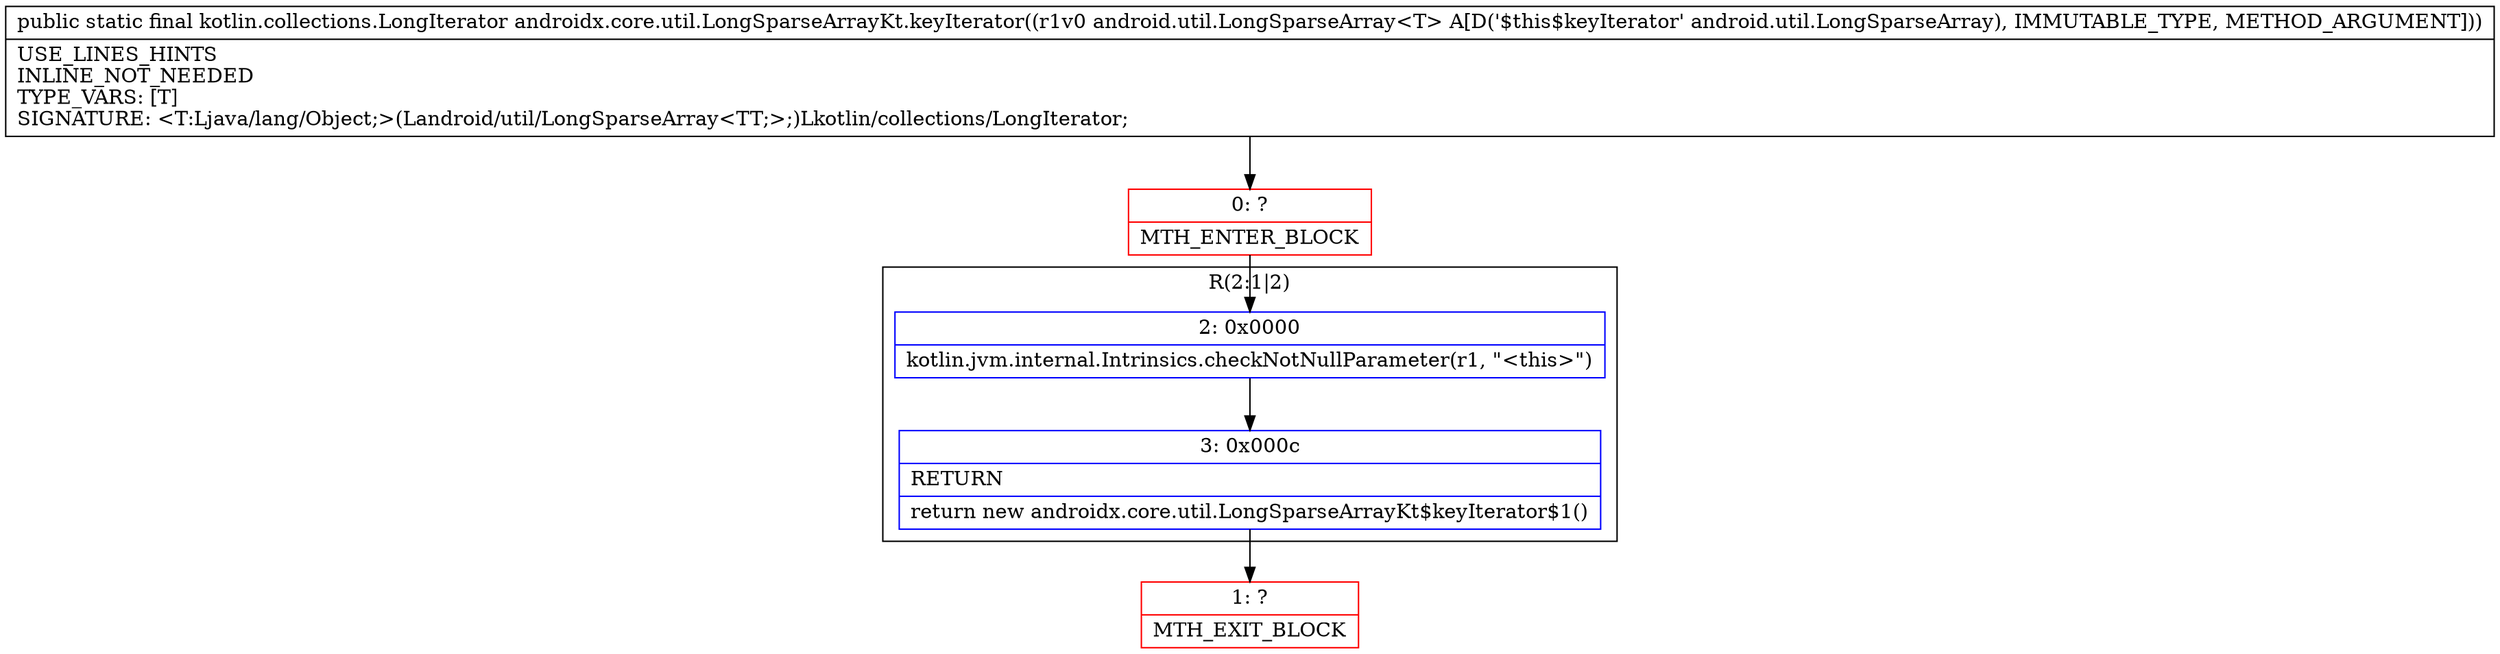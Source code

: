 digraph "CFG forandroidx.core.util.LongSparseArrayKt.keyIterator(Landroid\/util\/LongSparseArray;)Lkotlin\/collections\/LongIterator;" {
subgraph cluster_Region_1694503515 {
label = "R(2:1|2)";
node [shape=record,color=blue];
Node_2 [shape=record,label="{2\:\ 0x0000|kotlin.jvm.internal.Intrinsics.checkNotNullParameter(r1, \"\<this\>\")\l}"];
Node_3 [shape=record,label="{3\:\ 0x000c|RETURN\l|return new androidx.core.util.LongSparseArrayKt$keyIterator$1()\l}"];
}
Node_0 [shape=record,color=red,label="{0\:\ ?|MTH_ENTER_BLOCK\l}"];
Node_1 [shape=record,color=red,label="{1\:\ ?|MTH_EXIT_BLOCK\l}"];
MethodNode[shape=record,label="{public static final kotlin.collections.LongIterator androidx.core.util.LongSparseArrayKt.keyIterator((r1v0 android.util.LongSparseArray\<T\> A[D('$this$keyIterator' android.util.LongSparseArray), IMMUTABLE_TYPE, METHOD_ARGUMENT]))  | USE_LINES_HINTS\lINLINE_NOT_NEEDED\lTYPE_VARS: [T]\lSIGNATURE: \<T:Ljava\/lang\/Object;\>(Landroid\/util\/LongSparseArray\<TT;\>;)Lkotlin\/collections\/LongIterator;\l}"];
MethodNode -> Node_0;Node_2 -> Node_3;
Node_3 -> Node_1;
Node_0 -> Node_2;
}

